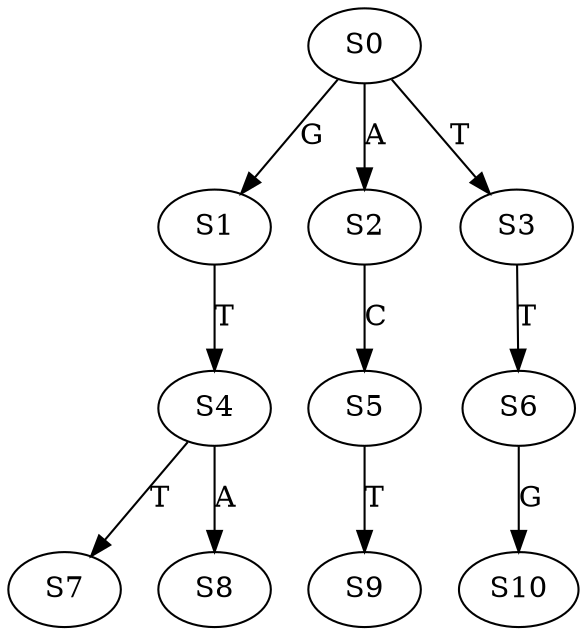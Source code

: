 strict digraph  {
	S0 -> S1 [ label = G ];
	S0 -> S2 [ label = A ];
	S0 -> S3 [ label = T ];
	S1 -> S4 [ label = T ];
	S2 -> S5 [ label = C ];
	S3 -> S6 [ label = T ];
	S4 -> S7 [ label = T ];
	S4 -> S8 [ label = A ];
	S5 -> S9 [ label = T ];
	S6 -> S10 [ label = G ];
}
